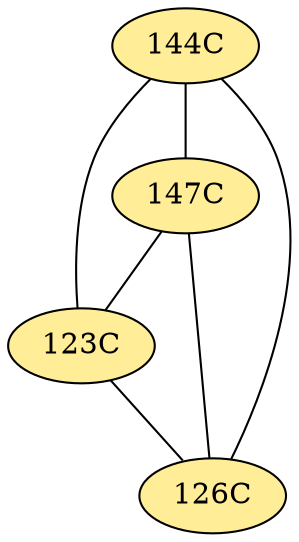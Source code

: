 // The Round Table
graph {
	"144C" [fillcolor="#FFED97" style=radial]
	"147C" [fillcolor="#FFED97" style=radial]
	"144C" -- "147C" [penwidth=1]
	"144C" [fillcolor="#FFED97" style=radial]
	"123C" [fillcolor="#FFED97" style=radial]
	"144C" -- "123C" [penwidth=1]
	"144C" [fillcolor="#FFED97" style=radial]
	"126C" [fillcolor="#FFED97" style=radial]
	"144C" -- "126C" [penwidth=1]
	"147C" [fillcolor="#FFED97" style=radial]
	"123C" [fillcolor="#FFED97" style=radial]
	"147C" -- "123C" [penwidth=1]
	"147C" [fillcolor="#FFED97" style=radial]
	"126C" [fillcolor="#FFED97" style=radial]
	"147C" -- "126C" [penwidth=1]
	"123C" [fillcolor="#FFED97" style=radial]
	"126C" [fillcolor="#FFED97" style=radial]
	"123C" -- "126C" [penwidth=1]
}
